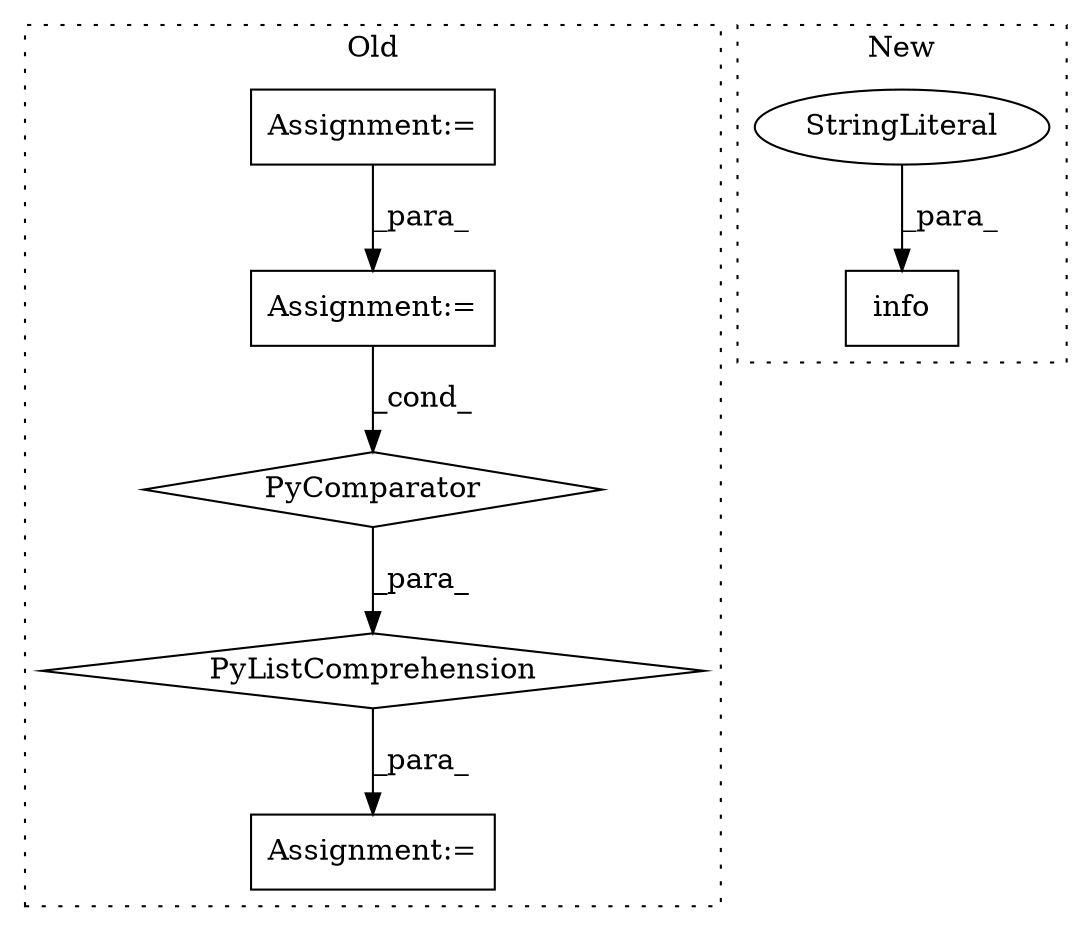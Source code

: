 digraph G {
subgraph cluster0 {
1 [label="PyComparator" a="113" s="1620" l="30" shape="diamond"];
3 [label="Assignment:=" a="7" s="1282" l="1" shape="box"];
4 [label="PyListComprehension" a="109" s="1531" l="132" shape="diamond"];
5 [label="Assignment:=" a="7" s="1480" l="1" shape="box"];
7 [label="Assignment:=" a="7" s="1620" l="30" shape="box"];
label = "Old";
style="dotted";
}
subgraph cluster1 {
2 [label="info" a="32" s="2101,2135" l="5,1" shape="box"];
6 [label="StringLiteral" a="45" s="2106" l="20" shape="ellipse"];
label = "New";
style="dotted";
}
1 -> 4 [label="_para_"];
3 -> 7 [label="_para_"];
4 -> 5 [label="_para_"];
6 -> 2 [label="_para_"];
7 -> 1 [label="_cond_"];
}